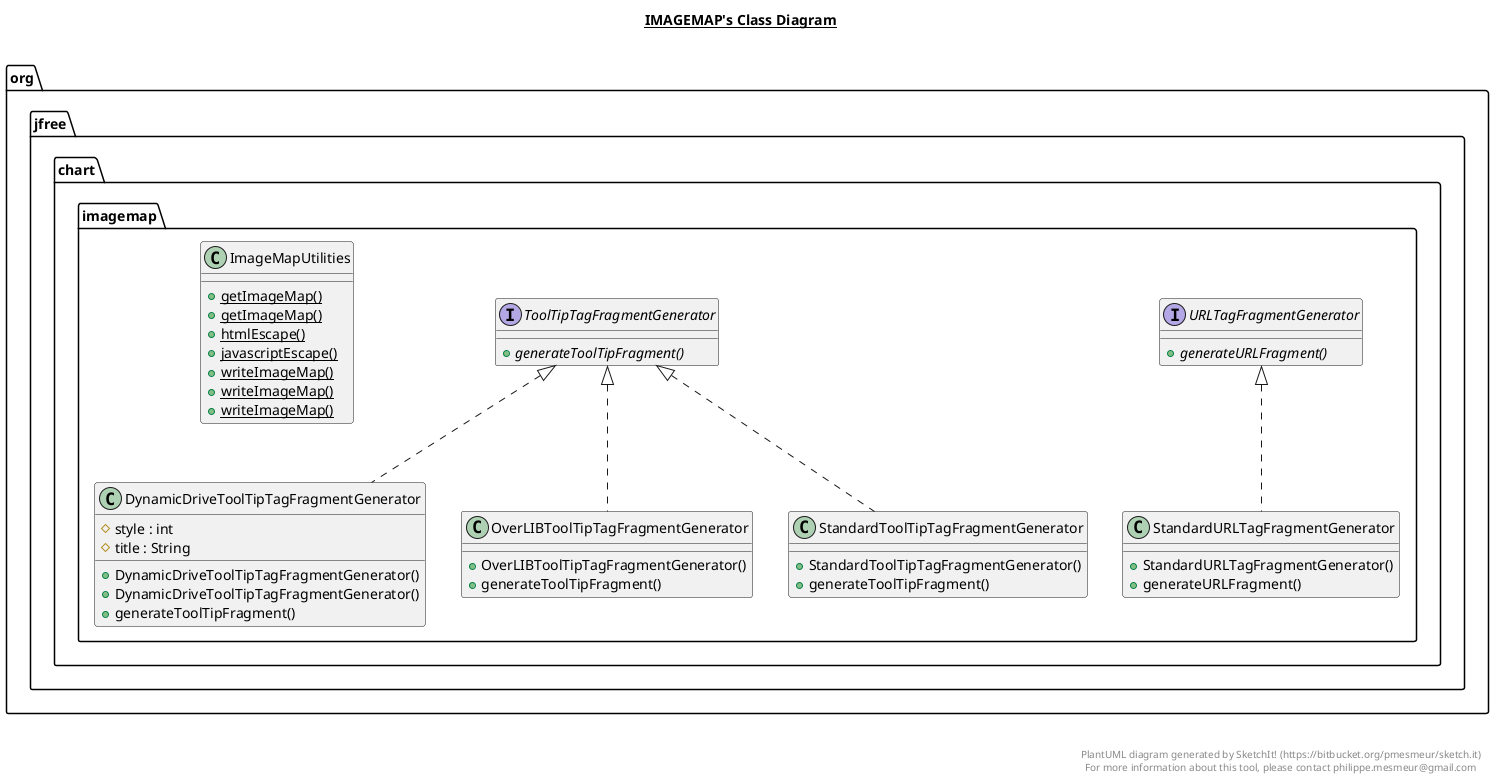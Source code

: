 @startuml

title __IMAGEMAP's Class Diagram__\n

  namespace org.jfree.chart {
    namespace imagemap {
      class org.jfree.chart.imagemap.DynamicDriveToolTipTagFragmentGenerator {
          # style : int
          # title : String
          + DynamicDriveToolTipTagFragmentGenerator()
          + DynamicDriveToolTipTagFragmentGenerator()
          + generateToolTipFragment()
      }
    }
  }
  

  namespace org.jfree.chart {
    namespace imagemap {
      class org.jfree.chart.imagemap.ImageMapUtilities {
          {static} + getImageMap()
          {static} + getImageMap()
          {static} + htmlEscape()
          {static} + javascriptEscape()
          {static} + writeImageMap()
          {static} + writeImageMap()
          {static} + writeImageMap()
      }
    }
  }
  

  namespace org.jfree.chart {
    namespace imagemap {
      class org.jfree.chart.imagemap.OverLIBToolTipTagFragmentGenerator {
          + OverLIBToolTipTagFragmentGenerator()
          + generateToolTipFragment()
      }
    }
  }
  

  namespace org.jfree.chart {
    namespace imagemap {
      class org.jfree.chart.imagemap.StandardToolTipTagFragmentGenerator {
          + StandardToolTipTagFragmentGenerator()
          + generateToolTipFragment()
      }
    }
  }
  

  namespace org.jfree.chart {
    namespace imagemap {
      class org.jfree.chart.imagemap.StandardURLTagFragmentGenerator {
          + StandardURLTagFragmentGenerator()
          + generateURLFragment()
      }
    }
  }
  

  namespace org.jfree.chart {
    namespace imagemap {
      interface org.jfree.chart.imagemap.ToolTipTagFragmentGenerator {
          {abstract} + generateToolTipFragment()
      }
    }
  }
  

  namespace org.jfree.chart {
    namespace imagemap {
      interface org.jfree.chart.imagemap.URLTagFragmentGenerator {
          {abstract} + generateURLFragment()
      }
    }
  }
  

  org.jfree.chart.imagemap.DynamicDriveToolTipTagFragmentGenerator .up.|> ToolTipTagFragmentGenerator
  org.jfree.chart.imagemap.OverLIBToolTipTagFragmentGenerator .up.|> ToolTipTagFragmentGenerator
  org.jfree.chart.imagemap.StandardToolTipTagFragmentGenerator .up.|> ToolTipTagFragmentGenerator
  org.jfree.chart.imagemap.StandardURLTagFragmentGenerator .up.|> URLTagFragmentGenerator


right footer


PlantUML diagram generated by SketchIt! (https://bitbucket.org/pmesmeur/sketch.it)
For more information about this tool, please contact philippe.mesmeur@gmail.com
endfooter

@enduml
